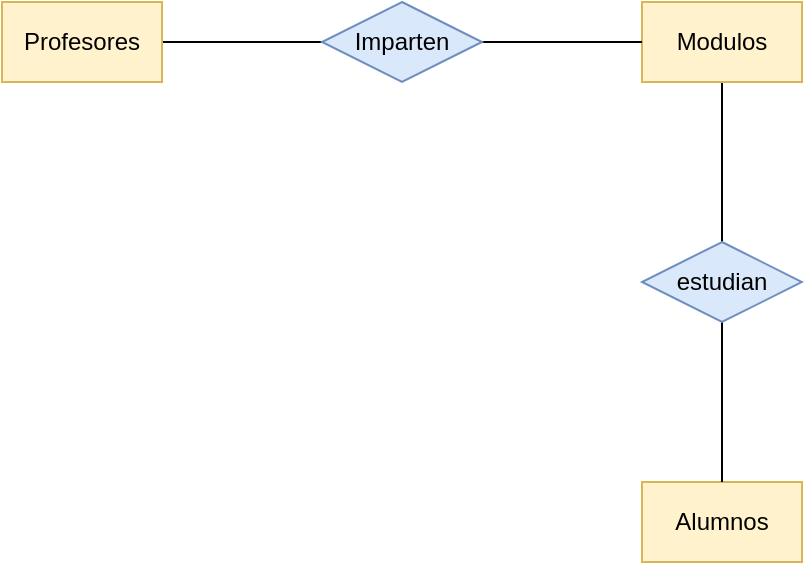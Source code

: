 <mxfile version="21.8.2" type="github">
  <diagram name="Página-1" id="9iKefRgzoaWXkJtxmQeY">
    <mxGraphModel dx="1434" dy="795" grid="1" gridSize="10" guides="1" tooltips="1" connect="1" arrows="1" fold="1" page="1" pageScale="1" pageWidth="827" pageHeight="1169" math="0" shadow="0">
      <root>
        <mxCell id="0" />
        <mxCell id="1" parent="0" />
        <mxCell id="MBplnj_kiB30Vxkk3hCD-1" value="Alumnos" style="rounded=0;whiteSpace=wrap;html=1;fillColor=#fff2cc;strokeColor=#d6b656;" vertex="1" parent="1">
          <mxGeometry x="440" y="480" width="80" height="40" as="geometry" />
        </mxCell>
        <mxCell id="MBplnj_kiB30Vxkk3hCD-5" style="edgeStyle=orthogonalEdgeStyle;rounded=0;orthogonalLoop=1;jettySize=auto;html=1;exitX=1;exitY=0.5;exitDx=0;exitDy=0;entryX=0;entryY=0.5;entryDx=0;entryDy=0;endArrow=none;endFill=0;" edge="1" parent="1" source="MBplnj_kiB30Vxkk3hCD-2" target="MBplnj_kiB30Vxkk3hCD-4">
          <mxGeometry relative="1" as="geometry" />
        </mxCell>
        <mxCell id="MBplnj_kiB30Vxkk3hCD-2" value="&lt;div&gt;Profesores&lt;/div&gt;" style="rounded=0;whiteSpace=wrap;html=1;fillColor=#fff2cc;strokeColor=#d6b656;" vertex="1" parent="1">
          <mxGeometry x="120" y="240" width="80" height="40" as="geometry" />
        </mxCell>
        <mxCell id="MBplnj_kiB30Vxkk3hCD-8" style="edgeStyle=orthogonalEdgeStyle;rounded=0;orthogonalLoop=1;jettySize=auto;html=1;exitX=0.5;exitY=1;exitDx=0;exitDy=0;entryX=0.5;entryY=0;entryDx=0;entryDy=0;endArrow=none;endFill=0;" edge="1" parent="1" source="MBplnj_kiB30Vxkk3hCD-3" target="MBplnj_kiB30Vxkk3hCD-7">
          <mxGeometry relative="1" as="geometry" />
        </mxCell>
        <mxCell id="MBplnj_kiB30Vxkk3hCD-3" value="&lt;div&gt;Modulos&lt;/div&gt;" style="rounded=0;whiteSpace=wrap;html=1;fillColor=#fff2cc;strokeColor=#d6b656;" vertex="1" parent="1">
          <mxGeometry x="440" y="240" width="80" height="40" as="geometry" />
        </mxCell>
        <mxCell id="MBplnj_kiB30Vxkk3hCD-6" style="edgeStyle=orthogonalEdgeStyle;rounded=0;orthogonalLoop=1;jettySize=auto;html=1;exitX=1;exitY=0.5;exitDx=0;exitDy=0;endArrow=none;endFill=0;" edge="1" parent="1" source="MBplnj_kiB30Vxkk3hCD-4" target="MBplnj_kiB30Vxkk3hCD-3">
          <mxGeometry relative="1" as="geometry" />
        </mxCell>
        <mxCell id="MBplnj_kiB30Vxkk3hCD-4" value="Imparten" style="rhombus;whiteSpace=wrap;html=1;fillColor=#dae8fc;strokeColor=#6c8ebf;" vertex="1" parent="1">
          <mxGeometry x="280" y="240" width="80" height="40" as="geometry" />
        </mxCell>
        <mxCell id="MBplnj_kiB30Vxkk3hCD-9" style="edgeStyle=orthogonalEdgeStyle;rounded=0;orthogonalLoop=1;jettySize=auto;html=1;exitX=0.5;exitY=1;exitDx=0;exitDy=0;entryX=0.5;entryY=0;entryDx=0;entryDy=0;endArrow=none;endFill=0;" edge="1" parent="1" source="MBplnj_kiB30Vxkk3hCD-7" target="MBplnj_kiB30Vxkk3hCD-1">
          <mxGeometry relative="1" as="geometry" />
        </mxCell>
        <mxCell id="MBplnj_kiB30Vxkk3hCD-7" value="estudian" style="rhombus;whiteSpace=wrap;html=1;fillColor=#dae8fc;strokeColor=#6c8ebf;" vertex="1" parent="1">
          <mxGeometry x="440" y="360" width="80" height="40" as="geometry" />
        </mxCell>
      </root>
    </mxGraphModel>
  </diagram>
</mxfile>
